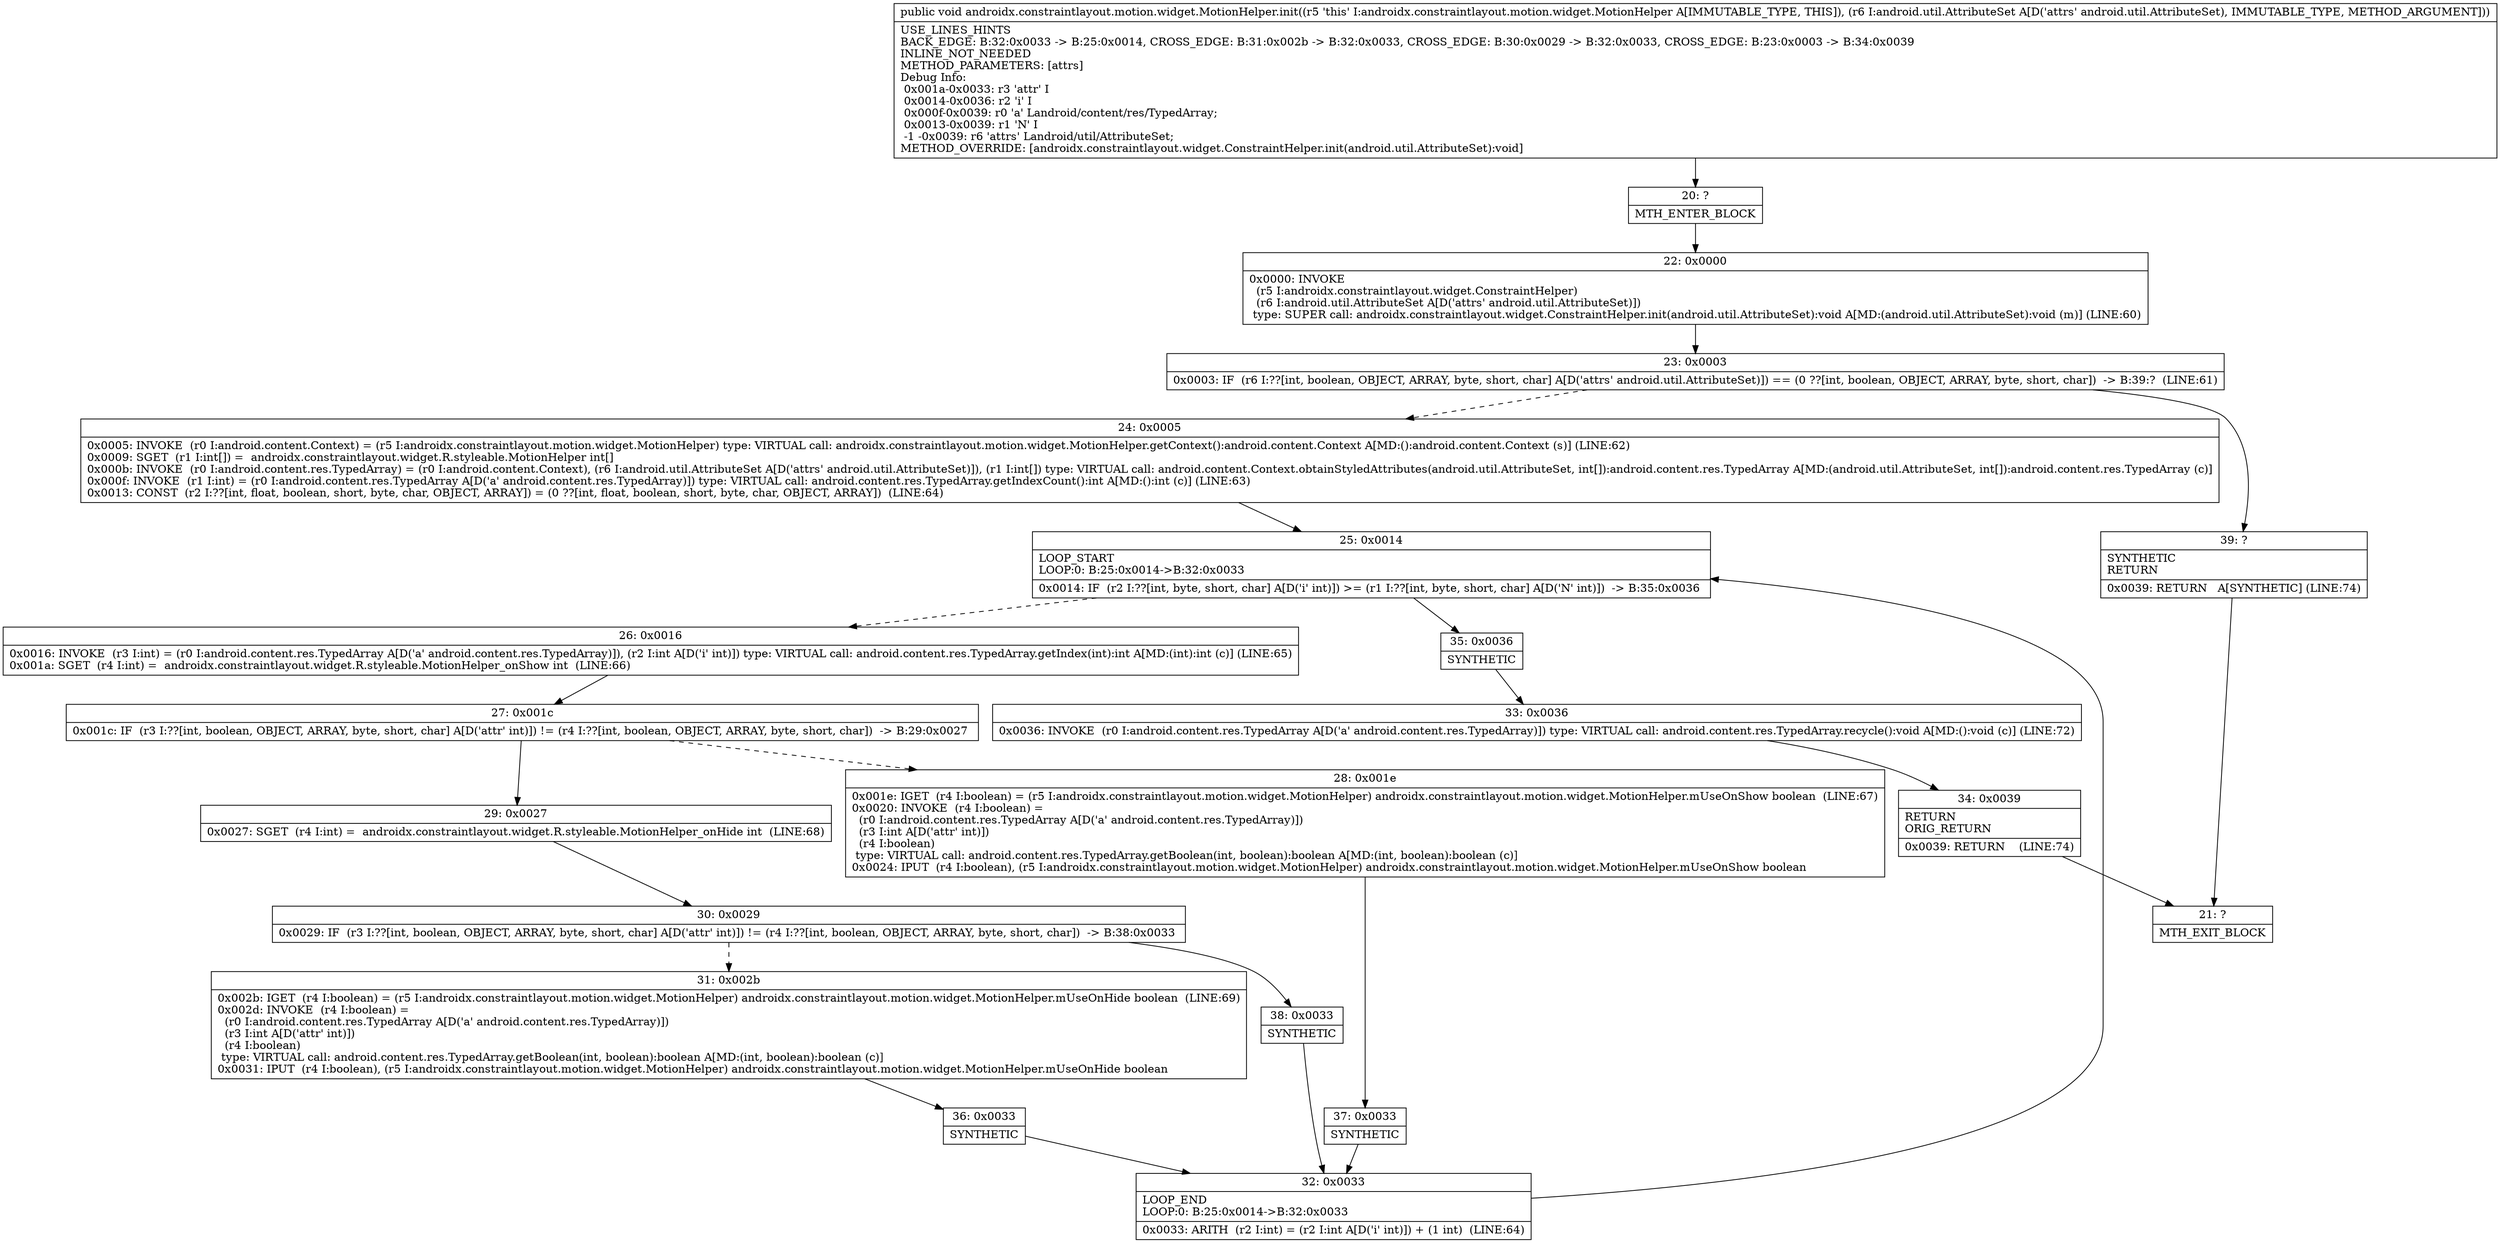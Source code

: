 digraph "CFG forandroidx.constraintlayout.motion.widget.MotionHelper.init(Landroid\/util\/AttributeSet;)V" {
Node_20 [shape=record,label="{20\:\ ?|MTH_ENTER_BLOCK\l}"];
Node_22 [shape=record,label="{22\:\ 0x0000|0x0000: INVOKE  \l  (r5 I:androidx.constraintlayout.widget.ConstraintHelper)\l  (r6 I:android.util.AttributeSet A[D('attrs' android.util.AttributeSet)])\l type: SUPER call: androidx.constraintlayout.widget.ConstraintHelper.init(android.util.AttributeSet):void A[MD:(android.util.AttributeSet):void (m)] (LINE:60)\l}"];
Node_23 [shape=record,label="{23\:\ 0x0003|0x0003: IF  (r6 I:??[int, boolean, OBJECT, ARRAY, byte, short, char] A[D('attrs' android.util.AttributeSet)]) == (0 ??[int, boolean, OBJECT, ARRAY, byte, short, char])  \-\> B:39:?  (LINE:61)\l}"];
Node_24 [shape=record,label="{24\:\ 0x0005|0x0005: INVOKE  (r0 I:android.content.Context) = (r5 I:androidx.constraintlayout.motion.widget.MotionHelper) type: VIRTUAL call: androidx.constraintlayout.motion.widget.MotionHelper.getContext():android.content.Context A[MD:():android.content.Context (s)] (LINE:62)\l0x0009: SGET  (r1 I:int[]) =  androidx.constraintlayout.widget.R.styleable.MotionHelper int[] \l0x000b: INVOKE  (r0 I:android.content.res.TypedArray) = (r0 I:android.content.Context), (r6 I:android.util.AttributeSet A[D('attrs' android.util.AttributeSet)]), (r1 I:int[]) type: VIRTUAL call: android.content.Context.obtainStyledAttributes(android.util.AttributeSet, int[]):android.content.res.TypedArray A[MD:(android.util.AttributeSet, int[]):android.content.res.TypedArray (c)]\l0x000f: INVOKE  (r1 I:int) = (r0 I:android.content.res.TypedArray A[D('a' android.content.res.TypedArray)]) type: VIRTUAL call: android.content.res.TypedArray.getIndexCount():int A[MD:():int (c)] (LINE:63)\l0x0013: CONST  (r2 I:??[int, float, boolean, short, byte, char, OBJECT, ARRAY]) = (0 ??[int, float, boolean, short, byte, char, OBJECT, ARRAY])  (LINE:64)\l}"];
Node_25 [shape=record,label="{25\:\ 0x0014|LOOP_START\lLOOP:0: B:25:0x0014\-\>B:32:0x0033\l|0x0014: IF  (r2 I:??[int, byte, short, char] A[D('i' int)]) \>= (r1 I:??[int, byte, short, char] A[D('N' int)])  \-\> B:35:0x0036 \l}"];
Node_26 [shape=record,label="{26\:\ 0x0016|0x0016: INVOKE  (r3 I:int) = (r0 I:android.content.res.TypedArray A[D('a' android.content.res.TypedArray)]), (r2 I:int A[D('i' int)]) type: VIRTUAL call: android.content.res.TypedArray.getIndex(int):int A[MD:(int):int (c)] (LINE:65)\l0x001a: SGET  (r4 I:int) =  androidx.constraintlayout.widget.R.styleable.MotionHelper_onShow int  (LINE:66)\l}"];
Node_27 [shape=record,label="{27\:\ 0x001c|0x001c: IF  (r3 I:??[int, boolean, OBJECT, ARRAY, byte, short, char] A[D('attr' int)]) != (r4 I:??[int, boolean, OBJECT, ARRAY, byte, short, char])  \-\> B:29:0x0027 \l}"];
Node_28 [shape=record,label="{28\:\ 0x001e|0x001e: IGET  (r4 I:boolean) = (r5 I:androidx.constraintlayout.motion.widget.MotionHelper) androidx.constraintlayout.motion.widget.MotionHelper.mUseOnShow boolean  (LINE:67)\l0x0020: INVOKE  (r4 I:boolean) = \l  (r0 I:android.content.res.TypedArray A[D('a' android.content.res.TypedArray)])\l  (r3 I:int A[D('attr' int)])\l  (r4 I:boolean)\l type: VIRTUAL call: android.content.res.TypedArray.getBoolean(int, boolean):boolean A[MD:(int, boolean):boolean (c)]\l0x0024: IPUT  (r4 I:boolean), (r5 I:androidx.constraintlayout.motion.widget.MotionHelper) androidx.constraintlayout.motion.widget.MotionHelper.mUseOnShow boolean \l}"];
Node_37 [shape=record,label="{37\:\ 0x0033|SYNTHETIC\l}"];
Node_32 [shape=record,label="{32\:\ 0x0033|LOOP_END\lLOOP:0: B:25:0x0014\-\>B:32:0x0033\l|0x0033: ARITH  (r2 I:int) = (r2 I:int A[D('i' int)]) + (1 int)  (LINE:64)\l}"];
Node_29 [shape=record,label="{29\:\ 0x0027|0x0027: SGET  (r4 I:int) =  androidx.constraintlayout.widget.R.styleable.MotionHelper_onHide int  (LINE:68)\l}"];
Node_30 [shape=record,label="{30\:\ 0x0029|0x0029: IF  (r3 I:??[int, boolean, OBJECT, ARRAY, byte, short, char] A[D('attr' int)]) != (r4 I:??[int, boolean, OBJECT, ARRAY, byte, short, char])  \-\> B:38:0x0033 \l}"];
Node_31 [shape=record,label="{31\:\ 0x002b|0x002b: IGET  (r4 I:boolean) = (r5 I:androidx.constraintlayout.motion.widget.MotionHelper) androidx.constraintlayout.motion.widget.MotionHelper.mUseOnHide boolean  (LINE:69)\l0x002d: INVOKE  (r4 I:boolean) = \l  (r0 I:android.content.res.TypedArray A[D('a' android.content.res.TypedArray)])\l  (r3 I:int A[D('attr' int)])\l  (r4 I:boolean)\l type: VIRTUAL call: android.content.res.TypedArray.getBoolean(int, boolean):boolean A[MD:(int, boolean):boolean (c)]\l0x0031: IPUT  (r4 I:boolean), (r5 I:androidx.constraintlayout.motion.widget.MotionHelper) androidx.constraintlayout.motion.widget.MotionHelper.mUseOnHide boolean \l}"];
Node_36 [shape=record,label="{36\:\ 0x0033|SYNTHETIC\l}"];
Node_38 [shape=record,label="{38\:\ 0x0033|SYNTHETIC\l}"];
Node_35 [shape=record,label="{35\:\ 0x0036|SYNTHETIC\l}"];
Node_33 [shape=record,label="{33\:\ 0x0036|0x0036: INVOKE  (r0 I:android.content.res.TypedArray A[D('a' android.content.res.TypedArray)]) type: VIRTUAL call: android.content.res.TypedArray.recycle():void A[MD:():void (c)] (LINE:72)\l}"];
Node_34 [shape=record,label="{34\:\ 0x0039|RETURN\lORIG_RETURN\l|0x0039: RETURN    (LINE:74)\l}"];
Node_21 [shape=record,label="{21\:\ ?|MTH_EXIT_BLOCK\l}"];
Node_39 [shape=record,label="{39\:\ ?|SYNTHETIC\lRETURN\l|0x0039: RETURN   A[SYNTHETIC] (LINE:74)\l}"];
MethodNode[shape=record,label="{public void androidx.constraintlayout.motion.widget.MotionHelper.init((r5 'this' I:androidx.constraintlayout.motion.widget.MotionHelper A[IMMUTABLE_TYPE, THIS]), (r6 I:android.util.AttributeSet A[D('attrs' android.util.AttributeSet), IMMUTABLE_TYPE, METHOD_ARGUMENT]))  | USE_LINES_HINTS\lBACK_EDGE: B:32:0x0033 \-\> B:25:0x0014, CROSS_EDGE: B:31:0x002b \-\> B:32:0x0033, CROSS_EDGE: B:30:0x0029 \-\> B:32:0x0033, CROSS_EDGE: B:23:0x0003 \-\> B:34:0x0039\lINLINE_NOT_NEEDED\lMETHOD_PARAMETERS: [attrs]\lDebug Info:\l  0x001a\-0x0033: r3 'attr' I\l  0x0014\-0x0036: r2 'i' I\l  0x000f\-0x0039: r0 'a' Landroid\/content\/res\/TypedArray;\l  0x0013\-0x0039: r1 'N' I\l  \-1 \-0x0039: r6 'attrs' Landroid\/util\/AttributeSet;\lMETHOD_OVERRIDE: [androidx.constraintlayout.widget.ConstraintHelper.init(android.util.AttributeSet):void]\l}"];
MethodNode -> Node_20;Node_20 -> Node_22;
Node_22 -> Node_23;
Node_23 -> Node_24[style=dashed];
Node_23 -> Node_39;
Node_24 -> Node_25;
Node_25 -> Node_26[style=dashed];
Node_25 -> Node_35;
Node_26 -> Node_27;
Node_27 -> Node_28[style=dashed];
Node_27 -> Node_29;
Node_28 -> Node_37;
Node_37 -> Node_32;
Node_32 -> Node_25;
Node_29 -> Node_30;
Node_30 -> Node_31[style=dashed];
Node_30 -> Node_38;
Node_31 -> Node_36;
Node_36 -> Node_32;
Node_38 -> Node_32;
Node_35 -> Node_33;
Node_33 -> Node_34;
Node_34 -> Node_21;
Node_39 -> Node_21;
}


